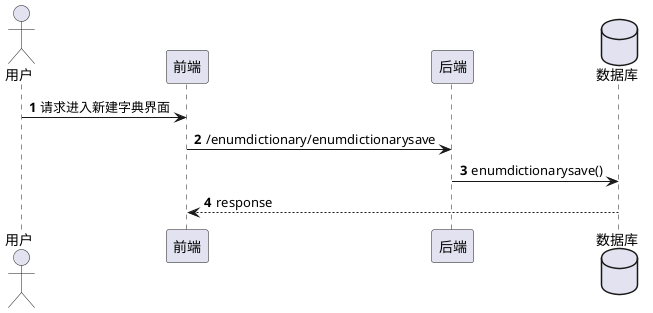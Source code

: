@startuml
'https://plantuml.com/sequence-diagram

autonumber

actor 用户
participant 前端
participant 后端
database 数据库

用户 -> 前端 : 请求进入新建字典界面
前端 -> 后端 : /enumdictionary/enumdictionarysave
后端 -> 数据库 : enumdictionarysave()
前端 <-- 数据库 : response
@enduml

1.用户进入新建字典界面
2.前端向后端请求/enumdictionary/enumdictionarysave，参数：字典名称，字典类型，字典键数据，字典值数据
3.后端调用enumdictionarysave(),将字典名称，字典类型，字典键数据，字典值数据保存到数据库
4.后端返回保存成功到前端。
